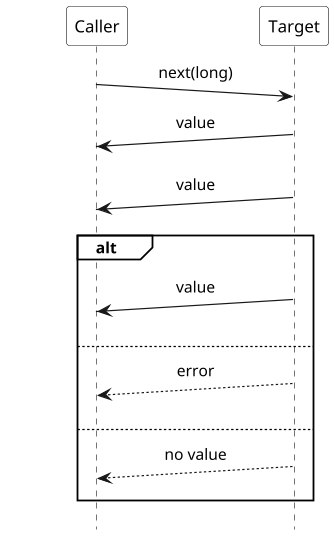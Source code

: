 @startuml

scale 1.2
hide footbox

!pragma teoz true

skinparam monochrome true
skinparam defaultFontName Source Sans Pro
skinparam sequenceMessageAlign center
skinparam participantBackgroundColor #white
skinparam noteBackgroundColor #white
skinparam sequenceGroupBackgroundColor #white
skinparam participantPadding 50

participant Caller
participant Target

Caller ->(10) Target : next(long)
Target ->(10) Caller : value
Target ->(10) Caller : value

alt
Target ->(10) Caller : value
else
Target -->(10) Caller : error
else
Target -->(10) Caller : no value
end

@enduml
